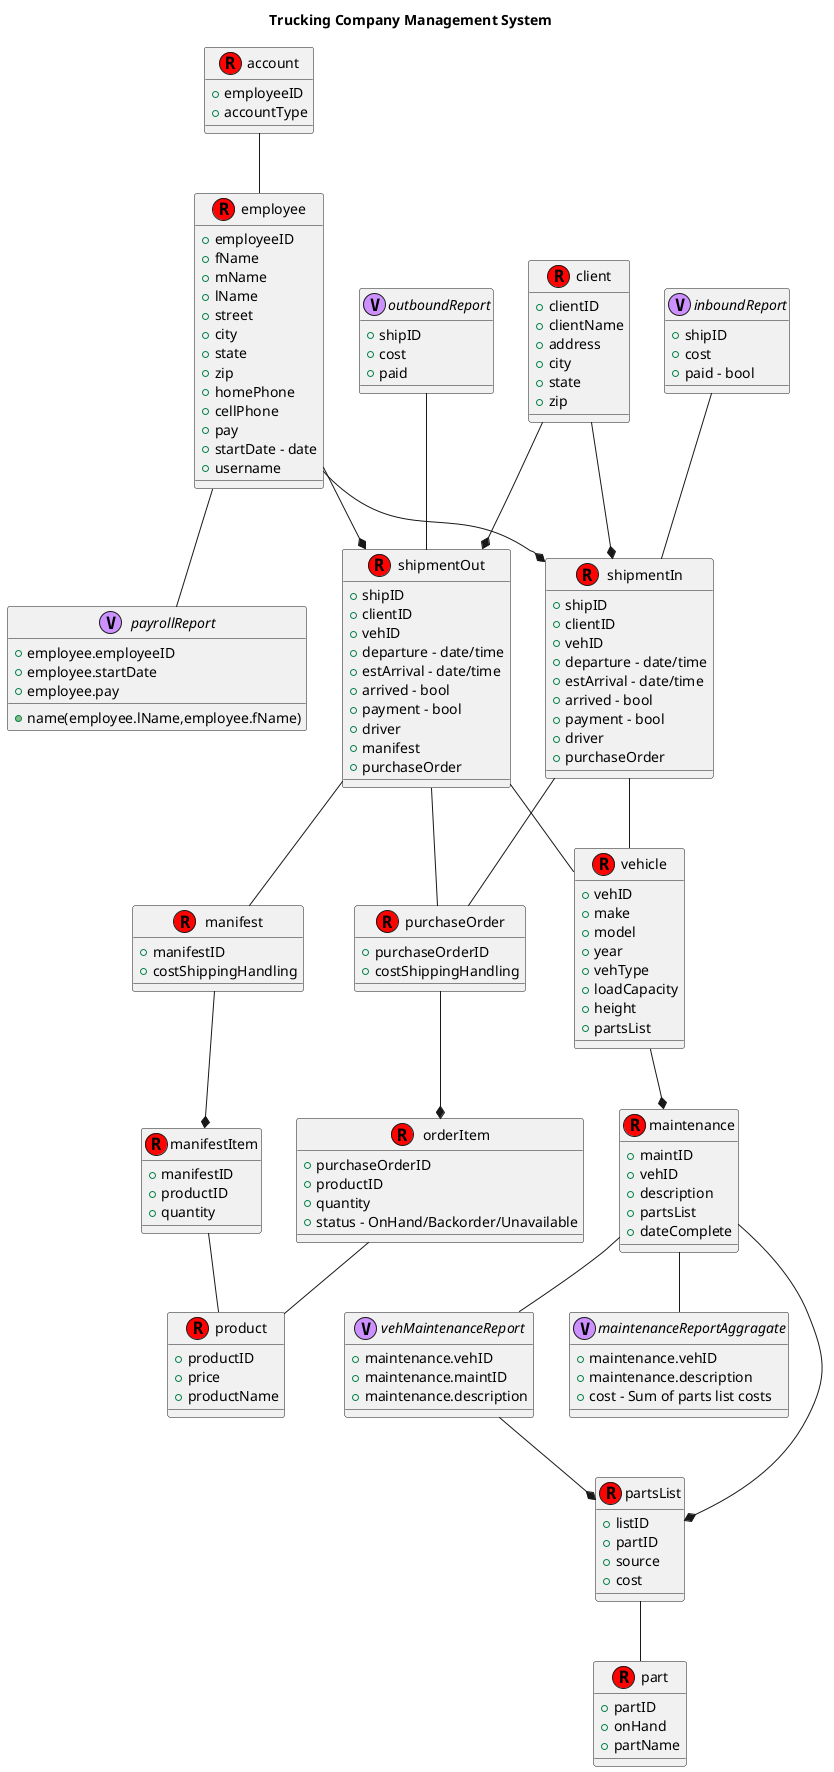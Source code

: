 @startuml

title Trucking Company Management System

account -- employee
vehicle --* maintenance
maintenance --*partsList
partsList -- part
employee --* shipmentIn
employee --* shipmentOut
shipmentIn -- purchaseOrder
shipmentOut -- purchaseOrder
shipmentOut -- manifest
purchaseOrder --* orderItem
manifest --* manifestItem
manifestItem -- product
orderItem -- product
client --* shipmentIn
client --* shipmentOut
shipmentIn -- vehicle
shipmentOut -- vehicle
employee -- payrollReport
maintenance -- maintenanceReportAggragate
maintenance -- vehMaintenanceReport
vehMaintenanceReport --* partsList

class shipmentIn << (R,#FF0202) >>{
  +shipID
  +clientID
  +vehID
  +departure - date/time
  +estArrival - date/time
  +arrived - bool
  +payment - bool
  +driver
  +purchaseOrder
}
class shipmentOut<< (R,#FF0202) >>{
  +shipID
  +clientID
  +vehID
  +departure - date/time
  +estArrival - date/time
  +arrived - bool
  +payment - bool
  +driver
  +manifest
  +purchaseOrder
}
class client<< (R,#FF0202) >>{
  +clientID
  +clientName
  +address
  +city
  +state
  +zip
}
class manifest<< (R,#FF0202) >>{
  +manifestID
  +costShippingHandling
}
class purchaseOrder<< (R,#FF0202) >>{
  +purchaseOrderID
  +costShippingHandling
}
class manifestItem<< (R,#FF0202) >>{
  +manifestID
  +productID
  +quantity
}
class orderItem<< (R,#FF0202) >>{
  +purchaseOrderID
  +productID
  +quantity
  +status - OnHand/Backorder/Unavailable
}
class product<< (R,#FF0202) >>{
  +productID
  +price
  +productName
}

class account << (R,#FF0202) >> {
  +employeeID
  +accountType
  }
class employee << (R,#FF0202) >> {
  +employeeID
  +fName
  +mName
  +lName
  +street
  +city
  +state
  +zip
  +homePhone
  +cellPhone
  +pay
  +startDate - date
  +username
}

class vehicle << (R,#FF0202) >> {
  +vehID
  +make
  +model
  +year
  +vehType
  +loadCapacity
  +height
  +partsList
  }
class maintenance << (R,#FF0202) >> {
  +maintID
  +vehID
  +description
  +partsList
  +dateComplete
}
class partsList << (R,#FF0202) >> {
  +listID
  +partID
  +source
  +cost
}
class part<< (R,#FF0202) >>{
  +partID
  +onHand
  +partName
}

interface payrollReport << (V,CD90FF) >>{
 +employee.employeeID
 +name(employee.lName,employee.fName)
 +employee.startDate
 +employee.pay
 }
 
interface maintenanceReportAggragate << (V,CD90FF) >>{
 +maintenance.vehID
 +maintenance.description
 +cost - Sum of parts list costs
 }
 
interface vehMaintenanceReport << (V,CD90FF) >>{
+maintenance.vehID
+maintenance.maintID
+maintenance.description
}

interface inboundReport << (V,CD90FF) >>{
 +shipID
 +cost
 +paid - bool
 }
inboundReport -- shipmentIn

interface outboundReport << (V,CD90FF) >>{
 +shipID
 +cost
 +paid
 }
 outboundReport -- shipmentOut

@enduml
